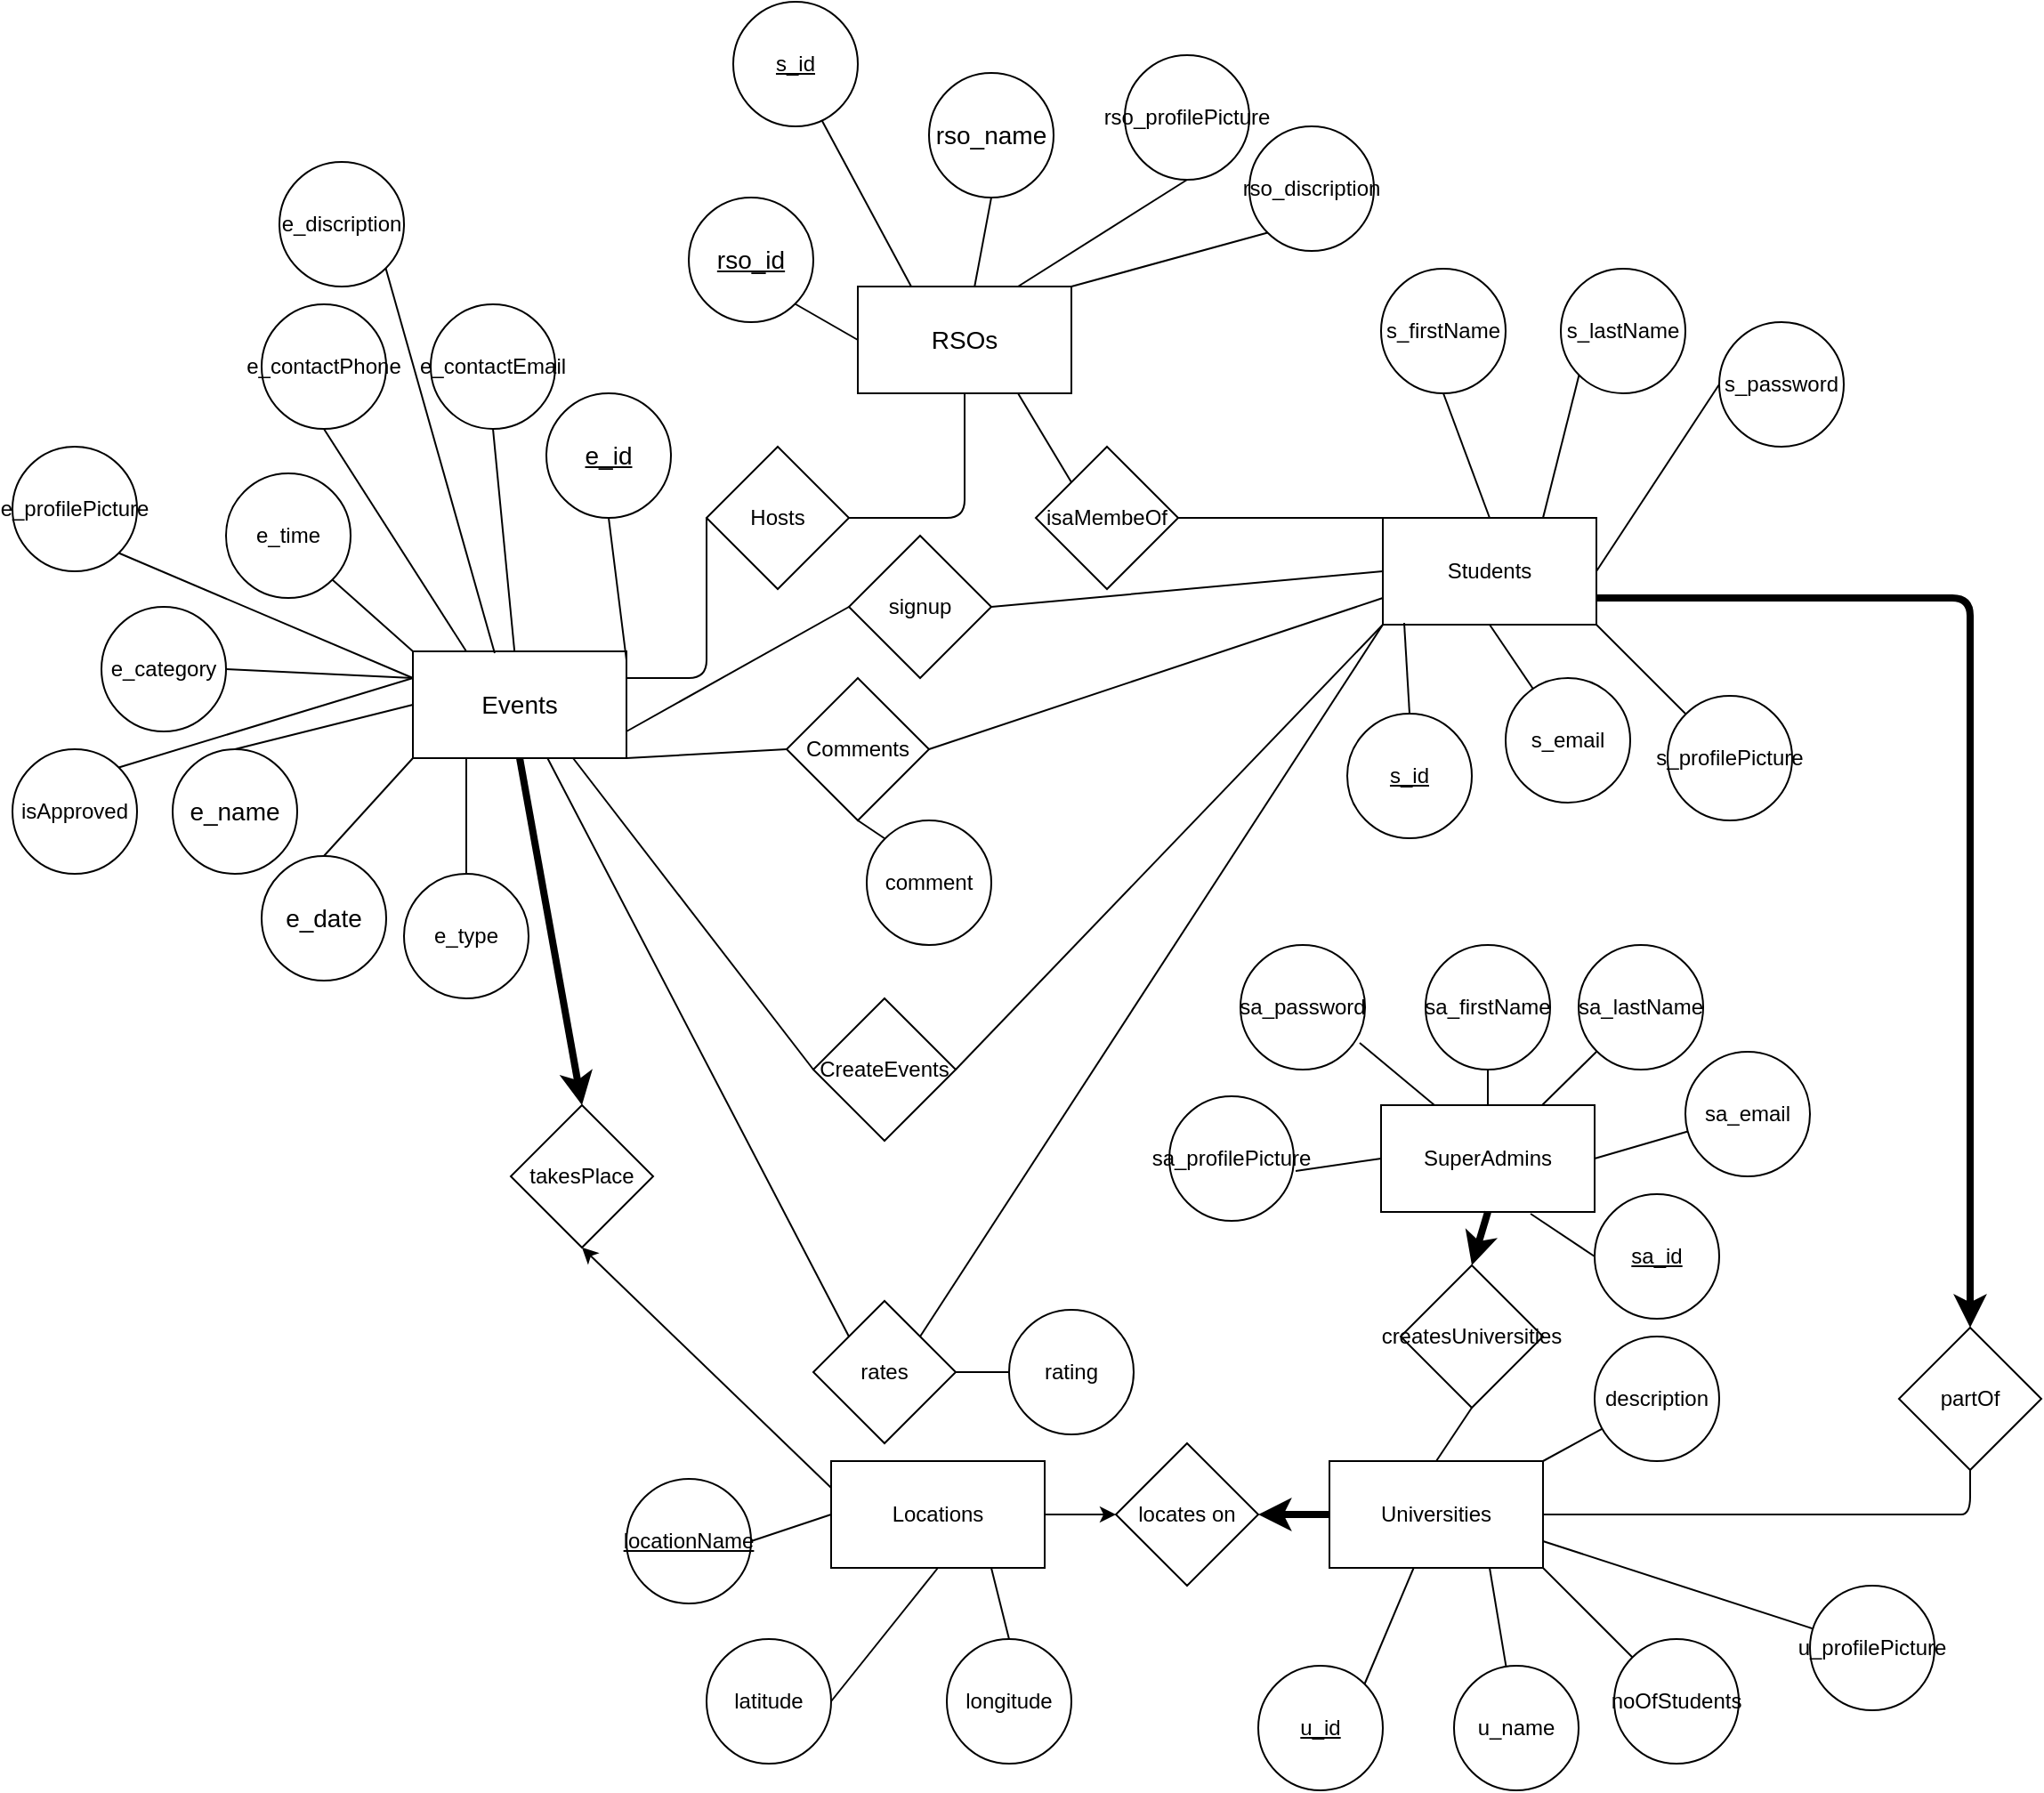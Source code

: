 <mxfile>
    <diagram id="Ii8Tv8HFhUbCacxXzqfN" name="Page-1">
        <mxGraphModel dx="3426" dy="2200" grid="0" gridSize="10" guides="0" tooltips="1" connect="1" arrows="1" fold="1" page="1" pageScale="1" pageWidth="850" pageHeight="1100" math="0" shadow="0">
            <root>
                <mxCell id="0"/>
                <mxCell id="1" parent="0"/>
                <mxCell id="IqH7RvX4oLX1a9FG3Iel-3" value="Universities" style="rounded=0;whiteSpace=wrap;html=1;" parent="1" vertex="1">
                    <mxGeometry x="400" y="-30" width="120" height="60" as="geometry"/>
                </mxCell>
                <mxCell id="IqH7RvX4oLX1a9FG3Iel-4" value="Locations" style="rounded=0;whiteSpace=wrap;html=1;" parent="1" vertex="1">
                    <mxGeometry x="120" y="-30" width="120" height="60" as="geometry"/>
                </mxCell>
                <mxCell id="IqH7RvX4oLX1a9FG3Iel-5" value="longitude" style="ellipse;whiteSpace=wrap;html=1;" parent="1" vertex="1">
                    <mxGeometry x="185" y="70" width="70" height="70" as="geometry"/>
                </mxCell>
                <mxCell id="IqH7RvX4oLX1a9FG3Iel-6" value="latitude" style="ellipse;whiteSpace=wrap;html=1;" parent="1" vertex="1">
                    <mxGeometry x="50" y="70" width="70" height="70" as="geometry"/>
                </mxCell>
                <mxCell id="IqH7RvX4oLX1a9FG3Iel-7" value="&lt;u&gt;locationName&lt;/u&gt;" style="ellipse;whiteSpace=wrap;html=1;" parent="1" vertex="1">
                    <mxGeometry x="5" y="-20" width="70" height="70" as="geometry"/>
                </mxCell>
                <mxCell id="IqH7RvX4oLX1a9FG3Iel-10" value="noOfStudents" style="ellipse;whiteSpace=wrap;html=1;" parent="1" vertex="1">
                    <mxGeometry x="560" y="70" width="70" height="70" as="geometry"/>
                </mxCell>
                <mxCell id="IqH7RvX4oLX1a9FG3Iel-11" value="e_time" style="ellipse;whiteSpace=wrap;html=1;" parent="1" vertex="1">
                    <mxGeometry x="-220" y="-585" width="70" height="70" as="geometry"/>
                </mxCell>
                <mxCell id="IqH7RvX4oLX1a9FG3Iel-12" value="description" style="ellipse;whiteSpace=wrap;html=1;" parent="1" vertex="1">
                    <mxGeometry x="549" y="-100" width="70" height="70" as="geometry"/>
                </mxCell>
                <mxCell id="IqH7RvX4oLX1a9FG3Iel-15" value="e_category" style="ellipse;whiteSpace=wrap;html=1;" parent="1" vertex="1">
                    <mxGeometry x="-290" y="-510" width="70" height="70" as="geometry"/>
                </mxCell>
                <mxCell id="IqH7RvX4oLX1a9FG3Iel-19" value="e_contactEmail" style="ellipse;whiteSpace=wrap;html=1;" parent="1" vertex="1">
                    <mxGeometry x="-105" y="-680" width="70" height="70" as="geometry"/>
                </mxCell>
                <mxCell id="IqH7RvX4oLX1a9FG3Iel-20" value="e_contactPhone&lt;br&gt;" style="ellipse;whiteSpace=wrap;html=1;" parent="1" vertex="1">
                    <mxGeometry x="-200" y="-680" width="70" height="70" as="geometry"/>
                </mxCell>
                <mxCell id="IqH7RvX4oLX1a9FG3Iel-22" value="u_name" style="ellipse;whiteSpace=wrap;html=1;" parent="1" vertex="1">
                    <mxGeometry x="470" y="85" width="70" height="70" as="geometry"/>
                </mxCell>
                <mxCell id="IqH7RvX4oLX1a9FG3Iel-23" value="&lt;u&gt;u_id&lt;/u&gt;" style="ellipse;whiteSpace=wrap;html=1;" parent="1" vertex="1">
                    <mxGeometry x="360" y="85" width="70" height="70" as="geometry"/>
                </mxCell>
                <mxCell id="IqH7RvX4oLX1a9FG3Iel-38" value="&lt;font style=&quot;font-size: 14px&quot;&gt;RSOs&lt;/font&gt;" style="whiteSpace=wrap;html=1;" parent="1" vertex="1">
                    <mxGeometry x="135" y="-690" width="120" height="60" as="geometry"/>
                </mxCell>
                <mxCell id="IqH7RvX4oLX1a9FG3Iel-39" value="&lt;font style=&quot;font-size: 14px&quot;&gt;&lt;u&gt;rso_id&lt;/u&gt;&lt;/font&gt;" style="ellipse;whiteSpace=wrap;html=1;" parent="1" vertex="1">
                    <mxGeometry x="40" y="-740" width="70" height="70" as="geometry"/>
                </mxCell>
                <mxCell id="IqH7RvX4oLX1a9FG3Iel-40" value="&lt;font style=&quot;font-size: 14px&quot;&gt;rso_name&lt;/font&gt;" style="ellipse;whiteSpace=wrap;html=1;" parent="1" vertex="1">
                    <mxGeometry x="175" y="-810" width="70" height="70" as="geometry"/>
                </mxCell>
                <mxCell id="IqH7RvX4oLX1a9FG3Iel-44" value="&lt;span style=&quot;font-size: 14px&quot;&gt;Events&lt;/span&gt;" style="whiteSpace=wrap;html=1;" parent="1" vertex="1">
                    <mxGeometry x="-115" y="-485" width="120" height="60" as="geometry"/>
                </mxCell>
                <mxCell id="IqH7RvX4oLX1a9FG3Iel-45" value="&lt;font style=&quot;font-size: 14px&quot;&gt;&lt;u&gt;e_id&lt;/u&gt;&lt;/font&gt;" style="ellipse;whiteSpace=wrap;html=1;" parent="1" vertex="1">
                    <mxGeometry x="-40" y="-630" width="70" height="70" as="geometry"/>
                </mxCell>
                <mxCell id="IqH7RvX4oLX1a9FG3Iel-47" value="&lt;font style=&quot;font-size: 14px&quot;&gt;e_name&lt;/font&gt;" style="ellipse;whiteSpace=wrap;html=1;" parent="1" vertex="1">
                    <mxGeometry x="-250" y="-430" width="70" height="70" as="geometry"/>
                </mxCell>
                <mxCell id="IqH7RvX4oLX1a9FG3Iel-49" value="&lt;font style=&quot;font-size: 14px&quot;&gt;e_date&lt;/font&gt;" style="ellipse;whiteSpace=wrap;html=1;" parent="1" vertex="1">
                    <mxGeometry x="-200" y="-370" width="70" height="70" as="geometry"/>
                </mxCell>
                <mxCell id="IqH7RvX4oLX1a9FG3Iel-58" value="" style="endArrow=none;html=1;entryX=1;entryY=0;entryDx=0;entryDy=0;" parent="1" source="IqH7RvX4oLX1a9FG3Iel-3" target="IqH7RvX4oLX1a9FG3Iel-23" edge="1">
                    <mxGeometry width="50" height="50" relative="1" as="geometry">
                        <mxPoint x="85" y="20" as="sourcePoint"/>
                        <mxPoint x="135" y="-30" as="targetPoint"/>
                    </mxGeometry>
                </mxCell>
                <mxCell id="IqH7RvX4oLX1a9FG3Iel-74" value="SuperAdmins" style="rounded=0;whiteSpace=wrap;html=1;" parent="1" vertex="1">
                    <mxGeometry x="429" y="-230" width="120" height="60" as="geometry"/>
                </mxCell>
                <mxCell id="IqH7RvX4oLX1a9FG3Iel-85" value="" style="endArrow=none;html=1;exitX=0.75;exitY=1;exitDx=0;exitDy=0;" parent="1" source="IqH7RvX4oLX1a9FG3Iel-3" target="IqH7RvX4oLX1a9FG3Iel-22" edge="1">
                    <mxGeometry width="50" height="50" relative="1" as="geometry">
                        <mxPoint x="253" y="30" as="sourcePoint"/>
                        <mxPoint x="235" y="10" as="targetPoint"/>
                    </mxGeometry>
                </mxCell>
                <mxCell id="IqH7RvX4oLX1a9FG3Iel-114" value="Students" style="rounded=0;whiteSpace=wrap;html=1;" parent="1" vertex="1">
                    <mxGeometry x="430" y="-560" width="120" height="60" as="geometry"/>
                </mxCell>
                <mxCell id="IqH7RvX4oLX1a9FG3Iel-115" value="sa_password" style="ellipse;whiteSpace=wrap;html=1;direction=east;" parent="1" vertex="1">
                    <mxGeometry x="350" y="-320" width="70" height="70" as="geometry"/>
                </mxCell>
                <mxCell id="IqH7RvX4oLX1a9FG3Iel-116" value="s_email" style="ellipse;whiteSpace=wrap;html=1;" parent="1" vertex="1">
                    <mxGeometry x="499" y="-470" width="70" height="70" as="geometry"/>
                </mxCell>
                <mxCell id="IqH7RvX4oLX1a9FG3Iel-117" value="sa_lastName" style="ellipse;whiteSpace=wrap;html=1;" parent="1" vertex="1">
                    <mxGeometry x="540" y="-320" width="70" height="70" as="geometry"/>
                </mxCell>
                <mxCell id="IqH7RvX4oLX1a9FG3Iel-119" value="sa_firstName" style="ellipse;whiteSpace=wrap;html=1;" parent="1" vertex="1">
                    <mxGeometry x="454" y="-320" width="70" height="70" as="geometry"/>
                </mxCell>
                <mxCell id="IqH7RvX4oLX1a9FG3Iel-120" value="" style="endArrow=none;html=1;entryX=0.5;entryY=1;entryDx=0;entryDy=0;" parent="1" source="IqH7RvX4oLX1a9FG3Iel-116" target="IqH7RvX4oLX1a9FG3Iel-114" edge="1">
                    <mxGeometry width="50" height="50" relative="1" as="geometry">
                        <mxPoint x="815" y="-800" as="sourcePoint"/>
                        <mxPoint x="725" y="-370" as="targetPoint"/>
                    </mxGeometry>
                </mxCell>
                <mxCell id="IqH7RvX4oLX1a9FG3Iel-121" value="" style="endArrow=none;html=1;exitX=0;exitY=1;exitDx=0;exitDy=0;" parent="1" source="IqH7RvX4oLX1a9FG3Iel-117" target="IqH7RvX4oLX1a9FG3Iel-74" edge="1">
                    <mxGeometry width="50" height="50" relative="1" as="geometry">
                        <mxPoint x="825" y="-790" as="sourcePoint"/>
                        <mxPoint x="785" y="-370" as="targetPoint"/>
                    </mxGeometry>
                </mxCell>
                <mxCell id="IqH7RvX4oLX1a9FG3Iel-122" value="" style="endArrow=none;html=1;exitX=0.5;exitY=1;exitDx=0;exitDy=0;entryX=0.5;entryY=0;entryDx=0;entryDy=0;" parent="1" source="IqH7RvX4oLX1a9FG3Iel-119" target="IqH7RvX4oLX1a9FG3Iel-74" edge="1">
                    <mxGeometry width="50" height="50" relative="1" as="geometry">
                        <mxPoint x="835" y="-780" as="sourcePoint"/>
                        <mxPoint x="725" y="-430" as="targetPoint"/>
                    </mxGeometry>
                </mxCell>
                <mxCell id="IqH7RvX4oLX1a9FG3Iel-124" value="" style="endArrow=none;html=1;exitX=0.957;exitY=0.786;exitDx=0;exitDy=0;entryX=0.25;entryY=0;entryDx=0;entryDy=0;exitPerimeter=0;" parent="1" source="IqH7RvX4oLX1a9FG3Iel-115" target="IqH7RvX4oLX1a9FG3Iel-74" edge="1">
                    <mxGeometry width="50" height="50" relative="1" as="geometry">
                        <mxPoint x="855" y="-760" as="sourcePoint"/>
                        <mxPoint x="760" y="-430" as="targetPoint"/>
                    </mxGeometry>
                </mxCell>
                <mxCell id="IqH7RvX4oLX1a9FG3Iel-129" value="" style="endArrow=none;html=1;exitX=0;exitY=0.5;exitDx=0;exitDy=0;entryX=0.7;entryY=1.017;entryDx=0;entryDy=0;entryPerimeter=0;" parent="1" source="IqH7RvX4oLX1a9FG3Iel-130" target="IqH7RvX4oLX1a9FG3Iel-74" edge="1">
                    <mxGeometry width="50" height="50" relative="1" as="geometry">
                        <mxPoint x="845" y="-770" as="sourcePoint"/>
                        <mxPoint x="760" y="-420" as="targetPoint"/>
                    </mxGeometry>
                </mxCell>
                <mxCell id="IqH7RvX4oLX1a9FG3Iel-130" value="&lt;u&gt;sa_id&lt;/u&gt;" style="ellipse;whiteSpace=wrap;html=1;" parent="1" vertex="1">
                    <mxGeometry x="549" y="-180" width="70" height="70" as="geometry"/>
                </mxCell>
                <mxCell id="IqH7RvX4oLX1a9FG3Iel-131" value="" style="endArrow=none;html=1;exitX=0.1;exitY=0.983;exitDx=0;exitDy=0;entryX=0.5;entryY=0;entryDx=0;entryDy=0;exitPerimeter=0;" parent="1" source="IqH7RvX4oLX1a9FG3Iel-114" target="IqH7RvX4oLX1a9FG3Iel-132" edge="1">
                    <mxGeometry width="50" height="50" relative="1" as="geometry">
                        <mxPoint x="855" y="-760" as="sourcePoint"/>
                        <mxPoint x="480" y="-260" as="targetPoint"/>
                    </mxGeometry>
                </mxCell>
                <mxCell id="IqH7RvX4oLX1a9FG3Iel-132" value="&lt;u&gt;s_id&lt;/u&gt;" style="ellipse;whiteSpace=wrap;html=1;" parent="1" vertex="1">
                    <mxGeometry x="410" y="-450" width="70" height="70" as="geometry"/>
                </mxCell>
                <mxCell id="IqH7RvX4oLX1a9FG3Iel-135" value="createsUniversities&lt;br&gt;" style="rhombus;whiteSpace=wrap;html=1;" parent="1" vertex="1">
                    <mxGeometry x="440" y="-140" width="80" height="80" as="geometry"/>
                </mxCell>
                <mxCell id="IqH7RvX4oLX1a9FG3Iel-144" value="" style="endArrow=none;html=1;exitX=1;exitY=0;exitDx=0;exitDy=0;" parent="1" source="IqH7RvX4oLX1a9FG3Iel-3" target="IqH7RvX4oLX1a9FG3Iel-12" edge="1">
                    <mxGeometry width="50" height="50" relative="1" as="geometry">
                        <mxPoint x="140" y="60" as="sourcePoint"/>
                        <mxPoint x="190" y="10" as="targetPoint"/>
                    </mxGeometry>
                </mxCell>
                <mxCell id="IqH7RvX4oLX1a9FG3Iel-146" value="" style="endArrow=none;html=1;entryX=1;entryY=1;entryDx=0;entryDy=0;exitX=0;exitY=0;exitDx=0;exitDy=0;" parent="1" source="IqH7RvX4oLX1a9FG3Iel-10" target="IqH7RvX4oLX1a9FG3Iel-3" edge="1">
                    <mxGeometry width="50" height="50" relative="1" as="geometry">
                        <mxPoint x="160" y="80" as="sourcePoint"/>
                        <mxPoint x="210" y="30" as="targetPoint"/>
                    </mxGeometry>
                </mxCell>
                <mxCell id="IqH7RvX4oLX1a9FG3Iel-147" value="locates on" style="rhombus;whiteSpace=wrap;html=1;" parent="1" vertex="1">
                    <mxGeometry x="280" y="-40" width="80" height="80" as="geometry"/>
                </mxCell>
                <mxCell id="IqH7RvX4oLX1a9FG3Iel-148" value="" style="endArrow=none;html=1;entryX=0.5;entryY=0;entryDx=0;entryDy=0;exitX=0.75;exitY=1;exitDx=0;exitDy=0;" parent="1" source="IqH7RvX4oLX1a9FG3Iel-4" target="IqH7RvX4oLX1a9FG3Iel-5" edge="1">
                    <mxGeometry width="50" height="50" relative="1" as="geometry">
                        <mxPoint x="60" y="80" as="sourcePoint"/>
                        <mxPoint x="140" y="110" as="targetPoint"/>
                    </mxGeometry>
                </mxCell>
                <mxCell id="IqH7RvX4oLX1a9FG3Iel-149" value="" style="endArrow=none;html=1;exitX=0.5;exitY=1;exitDx=0;exitDy=0;entryX=1;entryY=0.5;entryDx=0;entryDy=0;" parent="1" source="IqH7RvX4oLX1a9FG3Iel-4" target="IqH7RvX4oLX1a9FG3Iel-6" edge="1">
                    <mxGeometry width="50" height="50" relative="1" as="geometry">
                        <mxPoint x="185" y="110" as="sourcePoint"/>
                        <mxPoint x="150" y="120" as="targetPoint"/>
                    </mxGeometry>
                </mxCell>
                <mxCell id="IqH7RvX4oLX1a9FG3Iel-150" value="" style="endArrow=none;html=1;exitX=0;exitY=0.5;exitDx=0;exitDy=0;entryX=1;entryY=0.5;entryDx=0;entryDy=0;" parent="1" source="IqH7RvX4oLX1a9FG3Iel-4" target="IqH7RvX4oLX1a9FG3Iel-7" edge="1">
                    <mxGeometry width="50" height="50" relative="1" as="geometry">
                        <mxPoint x="195" y="120" as="sourcePoint"/>
                        <mxPoint x="160" y="130" as="targetPoint"/>
                    </mxGeometry>
                </mxCell>
                <mxCell id="IqH7RvX4oLX1a9FG3Iel-152" value="" style="endArrow=none;html=1;exitX=0;exitY=0.5;exitDx=0;exitDy=0;entryX=1;entryY=0.25;entryDx=0;entryDy=0;" parent="1" source="IqH7RvX4oLX1a9FG3Iel-169" target="IqH7RvX4oLX1a9FG3Iel-44" edge="1">
                    <mxGeometry width="50" height="50" relative="1" as="geometry">
                        <mxPoint x="140" y="-490" as="sourcePoint"/>
                        <mxPoint x="130" y="-290" as="targetPoint"/>
                        <Array as="points">
                            <mxPoint x="50" y="-470"/>
                        </Array>
                    </mxGeometry>
                </mxCell>
                <mxCell id="IqH7RvX4oLX1a9FG3Iel-153" value="" style="endArrow=none;html=1;exitX=0;exitY=0.25;exitDx=0;exitDy=0;entryX=1;entryY=0.5;entryDx=0;entryDy=0;" parent="1" source="IqH7RvX4oLX1a9FG3Iel-44" target="IqH7RvX4oLX1a9FG3Iel-15" edge="1">
                    <mxGeometry width="50" height="50" relative="1" as="geometry">
                        <mxPoint x="175" y="-290" as="sourcePoint"/>
                        <mxPoint x="140" y="-280" as="targetPoint"/>
                    </mxGeometry>
                </mxCell>
                <mxCell id="IqH7RvX4oLX1a9FG3Iel-154" value="" style="endArrow=none;html=1;exitX=0;exitY=0;exitDx=0;exitDy=0;entryX=1;entryY=1;entryDx=0;entryDy=0;" parent="1" source="IqH7RvX4oLX1a9FG3Iel-44" target="IqH7RvX4oLX1a9FG3Iel-11" edge="1">
                    <mxGeometry width="50" height="50" relative="1" as="geometry">
                        <mxPoint x="185" y="-280" as="sourcePoint"/>
                        <mxPoint x="150" y="-270" as="targetPoint"/>
                    </mxGeometry>
                </mxCell>
                <mxCell id="IqH7RvX4oLX1a9FG3Iel-158" value="" style="endArrow=none;html=1;exitX=0.5;exitY=0;exitDx=0;exitDy=0;entryX=0;entryY=0.5;entryDx=0;entryDy=0;" parent="1" source="IqH7RvX4oLX1a9FG3Iel-47" target="IqH7RvX4oLX1a9FG3Iel-44" edge="1">
                    <mxGeometry width="50" height="50" relative="1" as="geometry">
                        <mxPoint x="150" y="-345" as="sourcePoint"/>
                        <mxPoint x="200" y="-395" as="targetPoint"/>
                    </mxGeometry>
                </mxCell>
                <mxCell id="IqH7RvX4oLX1a9FG3Iel-159" value="" style="endArrow=none;html=1;entryX=0;entryY=0.5;entryDx=0;entryDy=0;exitX=1;exitY=0.75;exitDx=0;exitDy=0;" parent="1" source="IqH7RvX4oLX1a9FG3Iel-44" target="IqH7RvX4oLX1a9FG3Iel-170" edge="1">
                    <mxGeometry width="50" height="50" relative="1" as="geometry">
                        <mxPoint x="160" y="-335" as="sourcePoint"/>
                        <mxPoint x="210" y="-385" as="targetPoint"/>
                    </mxGeometry>
                </mxCell>
                <mxCell id="IqH7RvX4oLX1a9FG3Iel-161" value="" style="endArrow=none;html=1;entryX=1;entryY=1;entryDx=0;entryDy=0;exitX=0;exitY=0.5;exitDx=0;exitDy=0;" parent="1" source="IqH7RvX4oLX1a9FG3Iel-38" target="IqH7RvX4oLX1a9FG3Iel-39" edge="1">
                    <mxGeometry width="50" height="50" relative="1" as="geometry">
                        <mxPoint x="70" y="-460" as="sourcePoint"/>
                        <mxPoint x="120" y="-510" as="targetPoint"/>
                    </mxGeometry>
                </mxCell>
                <mxCell id="IqH7RvX4oLX1a9FG3Iel-162" value="" style="endArrow=none;html=1;entryX=0.5;entryY=1;entryDx=0;entryDy=0;" parent="1" source="IqH7RvX4oLX1a9FG3Iel-38" target="IqH7RvX4oLX1a9FG3Iel-40" edge="1">
                    <mxGeometry width="50" height="50" relative="1" as="geometry">
                        <mxPoint x="80" y="-450" as="sourcePoint"/>
                        <mxPoint x="130" y="-500" as="targetPoint"/>
                    </mxGeometry>
                </mxCell>
                <mxCell id="IqH7RvX4oLX1a9FG3Iel-163" value="" style="endArrow=none;html=1;entryX=0.5;entryY=1;entryDx=0;entryDy=0;exitX=1;exitY=0.5;exitDx=0;exitDy=0;" parent="1" source="IqH7RvX4oLX1a9FG3Iel-169" target="IqH7RvX4oLX1a9FG3Iel-38" edge="1">
                    <mxGeometry width="50" height="50" relative="1" as="geometry">
                        <mxPoint x="160" y="-335" as="sourcePoint"/>
                        <mxPoint x="210" y="-385" as="targetPoint"/>
                        <Array as="points">
                            <mxPoint x="195" y="-560"/>
                        </Array>
                    </mxGeometry>
                </mxCell>
                <mxCell id="IqH7RvX4oLX1a9FG3Iel-164" value="" style="endArrow=none;html=1;entryX=0;entryY=0.5;entryDx=0;entryDy=0;exitX=1;exitY=0.5;exitDx=0;exitDy=0;" parent="1" source="IqH7RvX4oLX1a9FG3Iel-170" target="IqH7RvX4oLX1a9FG3Iel-114" edge="1">
                    <mxGeometry width="50" height="50" relative="1" as="geometry">
                        <mxPoint x="170" y="-325" as="sourcePoint"/>
                        <mxPoint x="220" y="-375" as="targetPoint"/>
                    </mxGeometry>
                </mxCell>
                <mxCell id="IqH7RvX4oLX1a9FG3Iel-166" value="" style="endArrow=none;html=1;exitX=0.5;exitY=0;exitDx=0;exitDy=0;entryX=0;entryY=1;entryDx=0;entryDy=0;" parent="1" source="IqH7RvX4oLX1a9FG3Iel-49" target="IqH7RvX4oLX1a9FG3Iel-44" edge="1">
                    <mxGeometry width="50" height="50" relative="1" as="geometry">
                        <mxPoint x="133" y="-345" as="sourcePoint"/>
                        <mxPoint x="183" y="-395" as="targetPoint"/>
                    </mxGeometry>
                </mxCell>
                <mxCell id="IqH7RvX4oLX1a9FG3Iel-167" value="" style="endArrow=none;html=1;entryX=0.5;entryY=1;entryDx=0;entryDy=0;exitX=1;exitY=0.083;exitDx=0;exitDy=0;exitPerimeter=0;" parent="1" source="IqH7RvX4oLX1a9FG3Iel-44" target="IqH7RvX4oLX1a9FG3Iel-45" edge="1">
                    <mxGeometry width="50" height="50" relative="1" as="geometry">
                        <mxPoint x="5" y="-490" as="sourcePoint"/>
                        <mxPoint x="5" y="-560" as="targetPoint"/>
                    </mxGeometry>
                </mxCell>
                <mxCell id="IqH7RvX4oLX1a9FG3Iel-168" value="" style="endArrow=none;html=1;entryX=0.5;entryY=1;entryDx=0;entryDy=0;" parent="1" source="IqH7RvX4oLX1a9FG3Iel-44" target="IqH7RvX4oLX1a9FG3Iel-19" edge="1">
                    <mxGeometry width="50" height="50" relative="1" as="geometry">
                        <mxPoint x="190" y="-305" as="sourcePoint"/>
                        <mxPoint x="240" y="-355" as="targetPoint"/>
                    </mxGeometry>
                </mxCell>
                <mxCell id="IqH7RvX4oLX1a9FG3Iel-169" value="Hosts&lt;br&gt;" style="rhombus;whiteSpace=wrap;html=1;" parent="1" vertex="1">
                    <mxGeometry x="50" y="-600" width="80" height="80" as="geometry"/>
                </mxCell>
                <mxCell id="IqH7RvX4oLX1a9FG3Iel-170" value="signup" style="rhombus;whiteSpace=wrap;html=1;" parent="1" vertex="1">
                    <mxGeometry x="130" y="-550" width="80" height="80" as="geometry"/>
                </mxCell>
                <mxCell id="IqH7RvX4oLX1a9FG3Iel-171" value="takesPlace" style="rhombus;whiteSpace=wrap;html=1;" parent="1" vertex="1">
                    <mxGeometry x="-60" y="-230" width="80" height="80" as="geometry"/>
                </mxCell>
                <mxCell id="IqH7RvX4oLX1a9FG3Iel-172" value="" style="endArrow=none;html=1;entryX=0.5;entryY=1;entryDx=0;entryDy=0;exitX=0.25;exitY=0;exitDx=0;exitDy=0;" parent="1" source="IqH7RvX4oLX1a9FG3Iel-44" target="IqH7RvX4oLX1a9FG3Iel-20" edge="1">
                    <mxGeometry width="50" height="50" relative="1" as="geometry">
                        <mxPoint x="200" y="-295" as="sourcePoint"/>
                        <mxPoint x="250" y="-345" as="targetPoint"/>
                    </mxGeometry>
                </mxCell>
                <mxCell id="IqH7RvX4oLX1a9FG3Iel-173" value="" style="endArrow=none;html=1;entryX=0;entryY=0.5;entryDx=0;entryDy=0;exitX=1;exitY=1;exitDx=0;exitDy=0;" parent="1" source="IqH7RvX4oLX1a9FG3Iel-44" target="IqH7RvX4oLX1a9FG3Iel-181" edge="1">
                    <mxGeometry width="50" height="50" relative="1" as="geometry">
                        <mxPoint x="210" y="-285" as="sourcePoint"/>
                        <mxPoint x="260" y="-335" as="targetPoint"/>
                    </mxGeometry>
                </mxCell>
                <mxCell id="IqH7RvX4oLX1a9FG3Iel-178" value="partOf" style="rhombus;whiteSpace=wrap;html=1;" parent="1" vertex="1">
                    <mxGeometry x="720" y="-105" width="80" height="80" as="geometry"/>
                </mxCell>
                <mxCell id="IqH7RvX4oLX1a9FG3Iel-179" value="" style="endArrow=none;html=1;entryX=1;entryY=0.5;entryDx=0;entryDy=0;exitX=0.5;exitY=1;exitDx=0;exitDy=0;strokeWidth=1;" parent="1" source="IqH7RvX4oLX1a9FG3Iel-178" target="IqH7RvX4oLX1a9FG3Iel-3" edge="1">
                    <mxGeometry width="50" height="50" relative="1" as="geometry">
                        <mxPoint x="770" y="-110" as="sourcePoint"/>
                        <mxPoint x="770" y="-230" as="targetPoint"/>
                        <Array as="points">
                            <mxPoint x="760"/>
                            <mxPoint x="750"/>
                            <mxPoint x="620"/>
                        </Array>
                    </mxGeometry>
                </mxCell>
                <mxCell id="IqH7RvX4oLX1a9FG3Iel-181" value="Comments" style="rhombus;whiteSpace=wrap;html=1;" parent="1" vertex="1">
                    <mxGeometry x="95" y="-470" width="80" height="80" as="geometry"/>
                </mxCell>
                <mxCell id="IqH7RvX4oLX1a9FG3Iel-182" value="" style="endArrow=none;html=1;entryX=0;entryY=1;entryDx=0;entryDy=0;exitX=1;exitY=0;exitDx=0;exitDy=0;" parent="1" source="IqH7RvX4oLX1a9FG3Iel-184" target="IqH7RvX4oLX1a9FG3Iel-114" edge="1">
                    <mxGeometry width="50" height="50" relative="1" as="geometry">
                        <mxPoint x="220" y="-275" as="sourcePoint"/>
                        <mxPoint x="270" y="-325" as="targetPoint"/>
                    </mxGeometry>
                </mxCell>
                <mxCell id="IqH7RvX4oLX1a9FG3Iel-183" value="" style="endArrow=none;html=1;entryX=0;entryY=0.75;entryDx=0;entryDy=0;exitX=1;exitY=0.5;exitDx=0;exitDy=0;" parent="1" source="IqH7RvX4oLX1a9FG3Iel-181" target="IqH7RvX4oLX1a9FG3Iel-114" edge="1">
                    <mxGeometry width="50" height="50" relative="1" as="geometry">
                        <mxPoint x="230" y="-265" as="sourcePoint"/>
                        <mxPoint x="280" y="-315" as="targetPoint"/>
                    </mxGeometry>
                </mxCell>
                <mxCell id="IqH7RvX4oLX1a9FG3Iel-184" value="rates" style="rhombus;whiteSpace=wrap;html=1;" parent="1" vertex="1">
                    <mxGeometry x="110" y="-120" width="80" height="80" as="geometry"/>
                </mxCell>
                <mxCell id="IqH7RvX4oLX1a9FG3Iel-185" value="" style="endArrow=none;html=1;exitX=0;exitY=0;exitDx=0;exitDy=0;" parent="1" source="IqH7RvX4oLX1a9FG3Iel-184" target="IqH7RvX4oLX1a9FG3Iel-44" edge="1">
                    <mxGeometry width="50" height="50" relative="1" as="geometry">
                        <mxPoint x="190" y="-240" as="sourcePoint"/>
                        <mxPoint x="414" y="-360" as="targetPoint"/>
                    </mxGeometry>
                </mxCell>
                <mxCell id="IqH7RvX4oLX1a9FG3Iel-186" value="" style="endArrow=none;html=1;entryX=0;entryY=0;entryDx=0;entryDy=0;exitX=1;exitY=0.5;exitDx=0;exitDy=0;" parent="1" source="IqH7RvX4oLX1a9FG3Iel-188" target="IqH7RvX4oLX1a9FG3Iel-114" edge="1">
                    <mxGeometry width="50" height="50" relative="1" as="geometry">
                        <mxPoint x="176" y="-120" as="sourcePoint"/>
                        <mxPoint x="400" y="-240" as="targetPoint"/>
                        <Array as="points">
                            <mxPoint x="410" y="-560"/>
                        </Array>
                    </mxGeometry>
                </mxCell>
                <mxCell id="IqH7RvX4oLX1a9FG3Iel-187" value="" style="endArrow=none;html=1;exitX=0.75;exitY=1;exitDx=0;exitDy=0;entryX=0;entryY=0;entryDx=0;entryDy=0;" parent="1" source="IqH7RvX4oLX1a9FG3Iel-38" target="IqH7RvX4oLX1a9FG3Iel-188" edge="1">
                    <mxGeometry width="50" height="50" relative="1" as="geometry">
                        <mxPoint x="186" y="-110" as="sourcePoint"/>
                        <mxPoint x="244" y="-597" as="targetPoint"/>
                    </mxGeometry>
                </mxCell>
                <mxCell id="IqH7RvX4oLX1a9FG3Iel-188" value="isaMembeOf" style="rhombus;whiteSpace=wrap;html=1;" parent="1" vertex="1">
                    <mxGeometry x="235" y="-600" width="80" height="80" as="geometry"/>
                </mxCell>
                <mxCell id="IqH7RvX4oLX1a9FG3Iel-189" value="" style="endArrow=classic;html=1;entryX=0.5;entryY=0;entryDx=0;entryDy=0;exitX=0.5;exitY=1;exitDx=0;exitDy=0;strokeWidth=4;" parent="1" source="IqH7RvX4oLX1a9FG3Iel-74" target="IqH7RvX4oLX1a9FG3Iel-135" edge="1">
                    <mxGeometry width="50" height="50" relative="1" as="geometry">
                        <mxPoint x="330" y="-40" as="sourcePoint"/>
                        <mxPoint x="380" y="-90" as="targetPoint"/>
                    </mxGeometry>
                </mxCell>
                <mxCell id="IqH7RvX4oLX1a9FG3Iel-190" value="" style="endArrow=none;html=1;strokeWidth=1;entryX=0.5;entryY=0;entryDx=0;entryDy=0;exitX=0.5;exitY=1;exitDx=0;exitDy=0;" parent="1" source="IqH7RvX4oLX1a9FG3Iel-135" target="IqH7RvX4oLX1a9FG3Iel-3" edge="1">
                    <mxGeometry width="50" height="50" relative="1" as="geometry">
                        <mxPoint x="240" y="-130" as="sourcePoint"/>
                        <mxPoint x="310" y="-80" as="targetPoint"/>
                    </mxGeometry>
                </mxCell>
                <mxCell id="jZ8GZM-DensdIx6yP5iN-2" value="" style="endArrow=classic;html=1;strokeWidth=4;exitX=1;exitY=0.75;exitDx=0;exitDy=0;entryX=0.5;entryY=0;entryDx=0;entryDy=0;" parent="1" source="IqH7RvX4oLX1a9FG3Iel-114" target="IqH7RvX4oLX1a9FG3Iel-178" edge="1">
                    <mxGeometry width="50" height="50" relative="1" as="geometry">
                        <mxPoint x="815" y="-400" as="sourcePoint"/>
                        <mxPoint x="740" as="targetPoint"/>
                        <Array as="points">
                            <mxPoint x="760" y="-515"/>
                            <mxPoint x="760" y="-400"/>
                            <mxPoint x="760" y="-230"/>
                        </Array>
                    </mxGeometry>
                </mxCell>
                <mxCell id="jZ8GZM-DensdIx6yP5iN-3" value="" style="endArrow=classic;html=1;strokeWidth=1;entryX=0;entryY=0.5;entryDx=0;entryDy=0;" parent="1" target="IqH7RvX4oLX1a9FG3Iel-147" edge="1">
                    <mxGeometry width="50" height="50" relative="1" as="geometry">
                        <mxPoint x="240" as="sourcePoint"/>
                        <mxPoint x="-70" y="-50" as="targetPoint"/>
                    </mxGeometry>
                </mxCell>
                <mxCell id="jZ8GZM-DensdIx6yP5iN-4" value="" style="endArrow=classic;html=1;strokeWidth=1;entryX=0.5;entryY=1;entryDx=0;entryDy=0;exitX=0;exitY=0.25;exitDx=0;exitDy=0;" parent="1" source="IqH7RvX4oLX1a9FG3Iel-4" target="IqH7RvX4oLX1a9FG3Iel-171" edge="1">
                    <mxGeometry width="50" height="50" relative="1" as="geometry">
                        <mxPoint x="-150" y="-20" as="sourcePoint"/>
                        <mxPoint x="-100" y="-70" as="targetPoint"/>
                    </mxGeometry>
                </mxCell>
                <mxCell id="jZ8GZM-DensdIx6yP5iN-5" value="" style="endArrow=classic;html=1;strokeWidth=4;exitX=0;exitY=0.5;exitDx=0;exitDy=0;entryX=1;entryY=0.5;entryDx=0;entryDy=0;" parent="1" source="IqH7RvX4oLX1a9FG3Iel-3" target="IqH7RvX4oLX1a9FG3Iel-147" edge="1">
                    <mxGeometry width="50" height="50" relative="1" as="geometry">
                        <mxPoint x="-60" y="-10" as="sourcePoint"/>
                        <mxPoint x="-10" y="-60" as="targetPoint"/>
                    </mxGeometry>
                </mxCell>
                <mxCell id="jZ8GZM-DensdIx6yP5iN-6" value="" style="endArrow=classic;html=1;strokeWidth=4;exitX=0.5;exitY=1;exitDx=0;exitDy=0;entryX=0.5;entryY=0;entryDx=0;entryDy=0;" parent="1" source="IqH7RvX4oLX1a9FG3Iel-44" target="IqH7RvX4oLX1a9FG3Iel-171" edge="1">
                    <mxGeometry width="50" height="50" relative="1" as="geometry">
                        <mxPoint x="-130" y="-90" as="sourcePoint"/>
                        <mxPoint x="-80" y="-140" as="targetPoint"/>
                    </mxGeometry>
                </mxCell>
                <mxCell id="JxfIPIKN2WuropubkDI7-1" value="rating" style="ellipse;whiteSpace=wrap;html=1;" parent="1" vertex="1">
                    <mxGeometry x="220" y="-115" width="70" height="70" as="geometry"/>
                </mxCell>
                <mxCell id="JxfIPIKN2WuropubkDI7-2" value="comment" style="ellipse;whiteSpace=wrap;html=1;" parent="1" vertex="1">
                    <mxGeometry x="140" y="-390" width="70" height="70" as="geometry"/>
                </mxCell>
                <mxCell id="JxfIPIKN2WuropubkDI7-3" value="" style="endArrow=none;html=1;exitX=1;exitY=0.5;exitDx=0;exitDy=0;entryX=0;entryY=0.5;entryDx=0;entryDy=0;" parent="1" source="IqH7RvX4oLX1a9FG3Iel-184" target="JxfIPIKN2WuropubkDI7-1" edge="1">
                    <mxGeometry width="50" height="50" relative="1" as="geometry">
                        <mxPoint x="310" y="-290" as="sourcePoint"/>
                        <mxPoint x="360" y="-340" as="targetPoint"/>
                    </mxGeometry>
                </mxCell>
                <mxCell id="JxfIPIKN2WuropubkDI7-4" value="" style="endArrow=none;html=1;entryX=0.5;entryY=1;entryDx=0;entryDy=0;exitX=0;exitY=0;exitDx=0;exitDy=0;" parent="1" source="JxfIPIKN2WuropubkDI7-2" target="IqH7RvX4oLX1a9FG3Iel-181" edge="1">
                    <mxGeometry width="50" height="50" relative="1" as="geometry">
                        <mxPoint x="170" y="-280" as="sourcePoint"/>
                        <mxPoint x="370" y="-330" as="targetPoint"/>
                    </mxGeometry>
                </mxCell>
                <mxCell id="KFVftmU8vxUX3eYTeZf3-1" value="s_profilePicture" style="ellipse;whiteSpace=wrap;html=1;aspect=fixed;" parent="1" vertex="1">
                    <mxGeometry x="590" y="-460" width="70" height="70" as="geometry"/>
                </mxCell>
                <mxCell id="KFVftmU8vxUX3eYTeZf3-2" value="e_profilePicture&lt;br&gt;" style="ellipse;whiteSpace=wrap;html=1;aspect=fixed;" parent="1" vertex="1">
                    <mxGeometry x="-340" y="-600" width="70" height="70" as="geometry"/>
                </mxCell>
                <mxCell id="KFVftmU8vxUX3eYTeZf3-3" value="rso_profilePicture&lt;br&gt;" style="ellipse;whiteSpace=wrap;html=1;aspect=fixed;" parent="1" vertex="1">
                    <mxGeometry x="285" y="-820" width="70" height="70" as="geometry"/>
                </mxCell>
                <mxCell id="KFVftmU8vxUX3eYTeZf3-4" value="u_profilePicture" style="ellipse;whiteSpace=wrap;html=1;aspect=fixed;" parent="1" vertex="1">
                    <mxGeometry x="670" y="40" width="70" height="70" as="geometry"/>
                </mxCell>
                <mxCell id="KFVftmU8vxUX3eYTeZf3-5" value="e_discription&lt;br&gt;" style="ellipse;whiteSpace=wrap;html=1;aspect=fixed;" parent="1" vertex="1">
                    <mxGeometry x="-190" y="-760" width="70" height="70" as="geometry"/>
                </mxCell>
                <mxCell id="KFVftmU8vxUX3eYTeZf3-6" value="rso_discription" style="ellipse;whiteSpace=wrap;html=1;aspect=fixed;" parent="1" vertex="1">
                    <mxGeometry x="355" y="-780" width="70" height="70" as="geometry"/>
                </mxCell>
                <mxCell id="KFVftmU8vxUX3eYTeZf3-7" value="" style="endArrow=none;html=1;entryX=1;entryY=1;entryDx=0;entryDy=0;exitX=0.383;exitY=0.017;exitDx=0;exitDy=0;exitPerimeter=0;" parent="1" source="IqH7RvX4oLX1a9FG3Iel-44" target="KFVftmU8vxUX3eYTeZf3-5" edge="1">
                    <mxGeometry width="50" height="50" relative="1" as="geometry">
                        <mxPoint x="-85" y="-755" as="sourcePoint"/>
                        <mxPoint x="-35" y="-805" as="targetPoint"/>
                    </mxGeometry>
                </mxCell>
                <mxCell id="KFVftmU8vxUX3eYTeZf3-8" value="" style="endArrow=none;html=1;exitX=1;exitY=1;exitDx=0;exitDy=0;entryX=0;entryY=0.25;entryDx=0;entryDy=0;" parent="1" source="KFVftmU8vxUX3eYTeZf3-2" target="IqH7RvX4oLX1a9FG3Iel-44" edge="1">
                    <mxGeometry width="50" height="50" relative="1" as="geometry">
                        <mxPoint x="-75" y="-745" as="sourcePoint"/>
                        <mxPoint x="-25" y="-795" as="targetPoint"/>
                    </mxGeometry>
                </mxCell>
                <mxCell id="KFVftmU8vxUX3eYTeZf3-10" value="" style="endArrow=none;html=1;entryX=0;entryY=0;entryDx=0;entryDy=0;exitX=1;exitY=1;exitDx=0;exitDy=0;" parent="1" source="IqH7RvX4oLX1a9FG3Iel-114" target="KFVftmU8vxUX3eYTeZf3-1" edge="1">
                    <mxGeometry width="50" height="50" relative="1" as="geometry">
                        <mxPoint x="785" y="-430" as="sourcePoint"/>
                        <mxPoint x="-5" y="-775" as="targetPoint"/>
                    </mxGeometry>
                </mxCell>
                <mxCell id="KFVftmU8vxUX3eYTeZf3-11" value="" style="endArrow=none;html=1;entryX=0;entryY=1;entryDx=0;entryDy=0;exitX=1;exitY=0;exitDx=0;exitDy=0;" parent="1" source="IqH7RvX4oLX1a9FG3Iel-38" target="KFVftmU8vxUX3eYTeZf3-6" edge="1">
                    <mxGeometry width="50" height="50" relative="1" as="geometry">
                        <mxPoint x="-45" y="-715" as="sourcePoint"/>
                        <mxPoint x="5" y="-765" as="targetPoint"/>
                    </mxGeometry>
                </mxCell>
                <mxCell id="KFVftmU8vxUX3eYTeZf3-12" value="" style="endArrow=none;html=1;entryX=0.5;entryY=1;entryDx=0;entryDy=0;exitX=0.75;exitY=0;exitDx=0;exitDy=0;" parent="1" source="IqH7RvX4oLX1a9FG3Iel-38" target="KFVftmU8vxUX3eYTeZf3-3" edge="1">
                    <mxGeometry width="50" height="50" relative="1" as="geometry">
                        <mxPoint x="-35" y="-705" as="sourcePoint"/>
                        <mxPoint x="15" y="-755" as="targetPoint"/>
                    </mxGeometry>
                </mxCell>
                <mxCell id="KFVftmU8vxUX3eYTeZf3-13" value="" style="endArrow=none;html=1;exitX=1;exitY=0.75;exitDx=0;exitDy=0;" parent="1" source="IqH7RvX4oLX1a9FG3Iel-3" target="KFVftmU8vxUX3eYTeZf3-4" edge="1">
                    <mxGeometry width="50" height="50" relative="1" as="geometry">
                        <mxPoint x="570" y="60" as="sourcePoint"/>
                        <mxPoint x="620" y="10" as="targetPoint"/>
                    </mxGeometry>
                </mxCell>
                <mxCell id="KFVftmU8vxUX3eYTeZf3-17" value="&lt;u&gt;s_id&lt;/u&gt;" style="ellipse;whiteSpace=wrap;html=1;" parent="1" vertex="1">
                    <mxGeometry x="65" y="-850" width="70" height="70" as="geometry"/>
                </mxCell>
                <mxCell id="KFVftmU8vxUX3eYTeZf3-21" value="" style="endArrow=none;html=1;strokeWidth=1;entryX=0.714;entryY=0.957;entryDx=0;entryDy=0;entryPerimeter=0;exitX=0.25;exitY=0;exitDx=0;exitDy=0;" parent="1" source="IqH7RvX4oLX1a9FG3Iel-38" target="KFVftmU8vxUX3eYTeZf3-17" edge="1">
                    <mxGeometry width="50" height="50" relative="1" as="geometry">
                        <mxPoint x="310" y="-560" as="sourcePoint"/>
                        <mxPoint x="360" y="-610" as="targetPoint"/>
                    </mxGeometry>
                </mxCell>
                <mxCell id="zkmAvDBDTJIBMIjfvuaB-2" value="" style="endArrow=none;html=1;entryX=1;entryY=0.5;entryDx=0;entryDy=0;" parent="1" source="zkmAvDBDTJIBMIjfvuaB-3" target="IqH7RvX4oLX1a9FG3Iel-74" edge="1">
                    <mxGeometry width="50" height="50" relative="1" as="geometry">
                        <mxPoint x="825" y="-790" as="sourcePoint"/>
                        <mxPoint x="735" y="-360" as="targetPoint"/>
                    </mxGeometry>
                </mxCell>
                <mxCell id="zkmAvDBDTJIBMIjfvuaB-3" value="sa_email" style="ellipse;whiteSpace=wrap;html=1;" parent="1" vertex="1">
                    <mxGeometry x="600" y="-260" width="70" height="70" as="geometry"/>
                </mxCell>
                <mxCell id="zkmAvDBDTJIBMIjfvuaB-4" value="" style="endArrow=none;html=1;exitX=0;exitY=1;exitDx=0;exitDy=0;entryX=0.75;entryY=0;entryDx=0;entryDy=0;" parent="1" source="zkmAvDBDTJIBMIjfvuaB-9" target="IqH7RvX4oLX1a9FG3Iel-114" edge="1">
                    <mxGeometry width="50" height="50" relative="1" as="geometry">
                        <mxPoint x="835" y="-780" as="sourcePoint"/>
                        <mxPoint x="795" y="-360" as="targetPoint"/>
                    </mxGeometry>
                </mxCell>
                <mxCell id="zkmAvDBDTJIBMIjfvuaB-6" value="" style="endArrow=none;html=1;exitX=0;exitY=0.5;exitDx=0;exitDy=0;" parent="1" source="IqH7RvX4oLX1a9FG3Iel-74" edge="1">
                    <mxGeometry width="50" height="50" relative="1" as="geometry">
                        <mxPoint x="795" y="-420" as="sourcePoint"/>
                        <mxPoint x="381" y="-193" as="targetPoint"/>
                    </mxGeometry>
                </mxCell>
                <mxCell id="zkmAvDBDTJIBMIjfvuaB-7" value="" style="endArrow=none;html=1;exitX=0;exitY=0.5;exitDx=0;exitDy=0;entryX=1;entryY=0.5;entryDx=0;entryDy=0;" parent="1" source="zkmAvDBDTJIBMIjfvuaB-12" target="IqH7RvX4oLX1a9FG3Iel-114" edge="1">
                    <mxGeometry width="50" height="50" relative="1" as="geometry">
                        <mxPoint x="865" y="-750" as="sourcePoint"/>
                        <mxPoint x="770" y="-420" as="targetPoint"/>
                    </mxGeometry>
                </mxCell>
                <mxCell id="zkmAvDBDTJIBMIjfvuaB-8" value="" style="endArrow=none;html=1;exitX=0.5;exitY=1;exitDx=0;exitDy=0;entryX=0.5;entryY=0;entryDx=0;entryDy=0;" parent="1" source="zkmAvDBDTJIBMIjfvuaB-13" target="IqH7RvX4oLX1a9FG3Iel-114" edge="1">
                    <mxGeometry width="50" height="50" relative="1" as="geometry">
                        <mxPoint x="845" y="-770" as="sourcePoint"/>
                        <mxPoint x="735" y="-420" as="targetPoint"/>
                    </mxGeometry>
                </mxCell>
                <mxCell id="zkmAvDBDTJIBMIjfvuaB-9" value="s_lastName" style="ellipse;whiteSpace=wrap;html=1;" parent="1" vertex="1">
                    <mxGeometry x="530" y="-700" width="70" height="70" as="geometry"/>
                </mxCell>
                <mxCell id="zkmAvDBDTJIBMIjfvuaB-11" value="sa_profilePicture" style="ellipse;whiteSpace=wrap;html=1;aspect=fixed;" parent="1" vertex="1">
                    <mxGeometry x="310" y="-235" width="70" height="70" as="geometry"/>
                </mxCell>
                <mxCell id="zkmAvDBDTJIBMIjfvuaB-12" value="s_password" style="ellipse;whiteSpace=wrap;html=1;direction=east;" parent="1" vertex="1">
                    <mxGeometry x="619" y="-670" width="70" height="70" as="geometry"/>
                </mxCell>
                <mxCell id="zkmAvDBDTJIBMIjfvuaB-13" value="s_firstName" style="ellipse;whiteSpace=wrap;html=1;" parent="1" vertex="1">
                    <mxGeometry x="429" y="-700" width="70" height="70" as="geometry"/>
                </mxCell>
                <mxCell id="zkmAvDBDTJIBMIjfvuaB-14" value="" style="endArrow=none;html=1;strokeWidth=1;entryX=0.25;entryY=1;entryDx=0;entryDy=0;exitX=0.5;exitY=0;exitDx=0;exitDy=0;" parent="1" source="zkmAvDBDTJIBMIjfvuaB-15" target="IqH7RvX4oLX1a9FG3Iel-44" edge="1">
                    <mxGeometry width="50" height="50" relative="1" as="geometry">
                        <mxPoint x="-85" y="-370" as="sourcePoint"/>
                        <mxPoint x="110" y="-510" as="targetPoint"/>
                    </mxGeometry>
                </mxCell>
                <mxCell id="zkmAvDBDTJIBMIjfvuaB-15" value="e_type" style="ellipse;whiteSpace=wrap;html=1;aspect=fixed;" parent="1" vertex="1">
                    <mxGeometry x="-120" y="-360" width="70" height="70" as="geometry"/>
                </mxCell>
                <mxCell id="zkmAvDBDTJIBMIjfvuaB-16" value="isApproved&lt;br&gt;" style="ellipse;whiteSpace=wrap;html=1;aspect=fixed;" parent="1" vertex="1">
                    <mxGeometry x="-340" y="-430" width="70" height="70" as="geometry"/>
                </mxCell>
                <mxCell id="zkmAvDBDTJIBMIjfvuaB-17" value="" style="endArrow=none;html=1;strokeWidth=1;entryX=0;entryY=0.25;entryDx=0;entryDy=0;exitX=1;exitY=0;exitDx=0;exitDy=0;" parent="1" source="zkmAvDBDTJIBMIjfvuaB-16" target="IqH7RvX4oLX1a9FG3Iel-44" edge="1">
                    <mxGeometry width="50" height="50" relative="1" as="geometry">
                        <mxPoint x="-295" y="-347.5" as="sourcePoint"/>
                        <mxPoint x="-295" y="-402.5" as="targetPoint"/>
                    </mxGeometry>
                </mxCell>
                <mxCell id="zkmAvDBDTJIBMIjfvuaB-18" value="CreateEvents" style="rhombus;whiteSpace=wrap;html=1;" parent="1" vertex="1">
                    <mxGeometry x="110" y="-290" width="80" height="80" as="geometry"/>
                </mxCell>
                <mxCell id="zkmAvDBDTJIBMIjfvuaB-19" value="" style="endArrow=none;html=1;strokeWidth=1;entryX=0;entryY=1;entryDx=0;entryDy=0;exitX=1;exitY=0.5;exitDx=0;exitDy=0;" parent="1" source="zkmAvDBDTJIBMIjfvuaB-18" target="IqH7RvX4oLX1a9FG3Iel-114" edge="1">
                    <mxGeometry width="50" height="50" relative="1" as="geometry">
                        <mxPoint x="230" y="-420" as="sourcePoint"/>
                        <mxPoint x="280" y="-470" as="targetPoint"/>
                    </mxGeometry>
                </mxCell>
                <mxCell id="zkmAvDBDTJIBMIjfvuaB-20" value="" style="endArrow=none;html=1;strokeWidth=1;entryX=0.75;entryY=1;entryDx=0;entryDy=0;exitX=0;exitY=0.5;exitDx=0;exitDy=0;" parent="1" source="zkmAvDBDTJIBMIjfvuaB-18" target="IqH7RvX4oLX1a9FG3Iel-44" edge="1">
                    <mxGeometry width="50" height="50" relative="1" as="geometry">
                        <mxPoint x="230" y="-420" as="sourcePoint"/>
                        <mxPoint x="280" y="-470" as="targetPoint"/>
                    </mxGeometry>
                </mxCell>
            </root>
        </mxGraphModel>
    </diagram>
</mxfile>